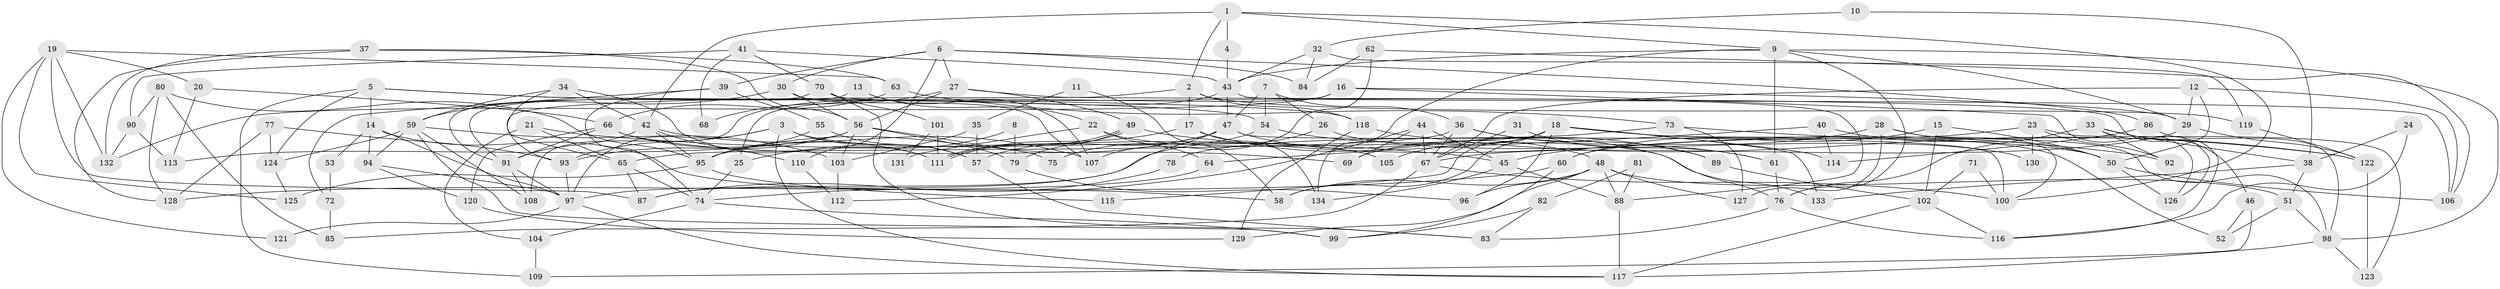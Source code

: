 // coarse degree distribution, {4: 0.14814814814814814, 5: 0.24074074074074073, 12: 0.018518518518518517, 6: 0.05555555555555555, 7: 0.07407407407407407, 3: 0.14814814814814814, 13: 0.018518518518518517, 9: 0.14814814814814814, 8: 0.05555555555555555, 2: 0.037037037037037035, 11: 0.037037037037037035, 10: 0.018518518518518517}
// Generated by graph-tools (version 1.1) at 2025/37/03/04/25 23:37:00]
// undirected, 134 vertices, 268 edges
graph export_dot {
  node [color=gray90,style=filled];
  1;
  2;
  3;
  4;
  5;
  6;
  7;
  8;
  9;
  10;
  11;
  12;
  13;
  14;
  15;
  16;
  17;
  18;
  19;
  20;
  21;
  22;
  23;
  24;
  25;
  26;
  27;
  28;
  29;
  30;
  31;
  32;
  33;
  34;
  35;
  36;
  37;
  38;
  39;
  40;
  41;
  42;
  43;
  44;
  45;
  46;
  47;
  48;
  49;
  50;
  51;
  52;
  53;
  54;
  55;
  56;
  57;
  58;
  59;
  60;
  61;
  62;
  63;
  64;
  65;
  66;
  67;
  68;
  69;
  70;
  71;
  72;
  73;
  74;
  75;
  76;
  77;
  78;
  79;
  80;
  81;
  82;
  83;
  84;
  85;
  86;
  87;
  88;
  89;
  90;
  91;
  92;
  93;
  94;
  95;
  96;
  97;
  98;
  99;
  100;
  101;
  102;
  103;
  104;
  105;
  106;
  107;
  108;
  109;
  110;
  111;
  112;
  113;
  114;
  115;
  116;
  117;
  118;
  119;
  120;
  121;
  122;
  123;
  124;
  125;
  126;
  127;
  128;
  129;
  130;
  131;
  132;
  133;
  134;
  1 -- 2;
  1 -- 9;
  1 -- 4;
  1 -- 42;
  1 -- 100;
  2 -- 93;
  2 -- 118;
  2 -- 17;
  2 -- 119;
  3 -- 93;
  3 -- 117;
  3 -- 57;
  3 -- 97;
  3 -- 105;
  4 -- 43;
  5 -- 14;
  5 -- 118;
  5 -- 54;
  5 -- 109;
  5 -- 124;
  6 -- 27;
  6 -- 30;
  6 -- 39;
  6 -- 84;
  6 -- 86;
  6 -- 110;
  7 -- 47;
  7 -- 36;
  7 -- 26;
  7 -- 54;
  8 -- 25;
  8 -- 79;
  9 -- 134;
  9 -- 98;
  9 -- 29;
  9 -- 43;
  9 -- 61;
  9 -- 76;
  10 -- 32;
  10 -- 38;
  11 -- 58;
  11 -- 35;
  12 -- 106;
  12 -- 29;
  12 -- 50;
  12 -- 67;
  13 -- 107;
  13 -- 91;
  13 -- 22;
  14 -- 97;
  14 -- 94;
  14 -- 53;
  14 -- 58;
  15 -- 60;
  15 -- 102;
  15 -- 50;
  16 -- 29;
  16 -- 132;
  16 -- 25;
  16 -- 126;
  17 -- 76;
  17 -- 111;
  17 -- 134;
  18 -- 50;
  18 -- 114;
  18 -- 52;
  18 -- 58;
  18 -- 69;
  18 -- 96;
  18 -- 105;
  18 -- 115;
  18 -- 133;
  19 -- 20;
  19 -- 87;
  19 -- 63;
  19 -- 121;
  19 -- 125;
  19 -- 132;
  20 -- 113;
  20 -- 66;
  21 -- 104;
  21 -- 65;
  21 -- 45;
  22 -- 133;
  22 -- 64;
  22 -- 131;
  23 -- 60;
  23 -- 92;
  23 -- 123;
  23 -- 130;
  24 -- 38;
  24 -- 116;
  25 -- 74;
  26 -- 97;
  26 -- 130;
  27 -- 56;
  27 -- 49;
  27 -- 68;
  27 -- 116;
  28 -- 45;
  28 -- 100;
  28 -- 98;
  28 -- 127;
  29 -- 67;
  29 -- 122;
  30 -- 59;
  30 -- 107;
  30 -- 56;
  31 -- 67;
  31 -- 61;
  32 -- 43;
  32 -- 119;
  32 -- 84;
  33 -- 76;
  33 -- 126;
  33 -- 38;
  33 -- 46;
  33 -- 92;
  34 -- 111;
  34 -- 42;
  34 -- 59;
  34 -- 65;
  35 -- 57;
  35 -- 103;
  36 -- 61;
  36 -- 67;
  36 -- 65;
  36 -- 89;
  37 -- 63;
  37 -- 128;
  37 -- 56;
  37 -- 132;
  38 -- 51;
  38 -- 133;
  39 -- 55;
  39 -- 72;
  39 -- 74;
  40 -- 50;
  40 -- 64;
  40 -- 114;
  41 -- 43;
  41 -- 70;
  41 -- 68;
  41 -- 90;
  42 -- 110;
  42 -- 91;
  42 -- 95;
  42 -- 107;
  43 -- 47;
  43 -- 106;
  43 -- 108;
  44 -- 67;
  44 -- 45;
  44 -- 69;
  44 -- 112;
  45 -- 88;
  45 -- 134;
  46 -- 52;
  46 -- 109;
  47 -- 95;
  47 -- 48;
  47 -- 57;
  47 -- 87;
  47 -- 100;
  48 -- 88;
  48 -- 58;
  48 -- 51;
  48 -- 96;
  48 -- 127;
  48 -- 129;
  49 -- 111;
  49 -- 111;
  49 -- 79;
  49 -- 92;
  50 -- 106;
  50 -- 126;
  51 -- 98;
  51 -- 52;
  53 -- 72;
  54 -- 75;
  54 -- 89;
  55 -- 57;
  55 -- 95;
  56 -- 75;
  56 -- 79;
  56 -- 93;
  56 -- 103;
  56 -- 113;
  57 -- 83;
  59 -- 108;
  59 -- 94;
  59 -- 99;
  59 -- 103;
  59 -- 124;
  60 -- 99;
  60 -- 128;
  61 -- 76;
  62 -- 106;
  62 -- 84;
  62 -- 107;
  63 -- 66;
  63 -- 73;
  64 -- 74;
  65 -- 74;
  65 -- 87;
  66 -- 111;
  66 -- 69;
  66 -- 91;
  66 -- 120;
  67 -- 100;
  67 -- 85;
  70 -- 91;
  70 -- 83;
  70 -- 88;
  70 -- 101;
  71 -- 102;
  71 -- 100;
  72 -- 85;
  73 -- 127;
  73 -- 78;
  73 -- 122;
  74 -- 99;
  74 -- 104;
  76 -- 116;
  76 -- 83;
  77 -- 93;
  77 -- 124;
  77 -- 128;
  78 -- 87;
  79 -- 96;
  80 -- 95;
  80 -- 90;
  80 -- 85;
  80 -- 128;
  81 -- 82;
  81 -- 88;
  82 -- 99;
  82 -- 83;
  86 -- 98;
  86 -- 114;
  88 -- 117;
  89 -- 102;
  90 -- 132;
  90 -- 113;
  91 -- 97;
  91 -- 108;
  93 -- 97;
  94 -- 97;
  94 -- 120;
  95 -- 125;
  95 -- 115;
  97 -- 117;
  97 -- 121;
  98 -- 123;
  98 -- 117;
  101 -- 111;
  101 -- 131;
  102 -- 117;
  102 -- 116;
  103 -- 112;
  104 -- 109;
  110 -- 112;
  118 -- 129;
  118 -- 122;
  119 -- 122;
  120 -- 129;
  122 -- 123;
  124 -- 125;
}
